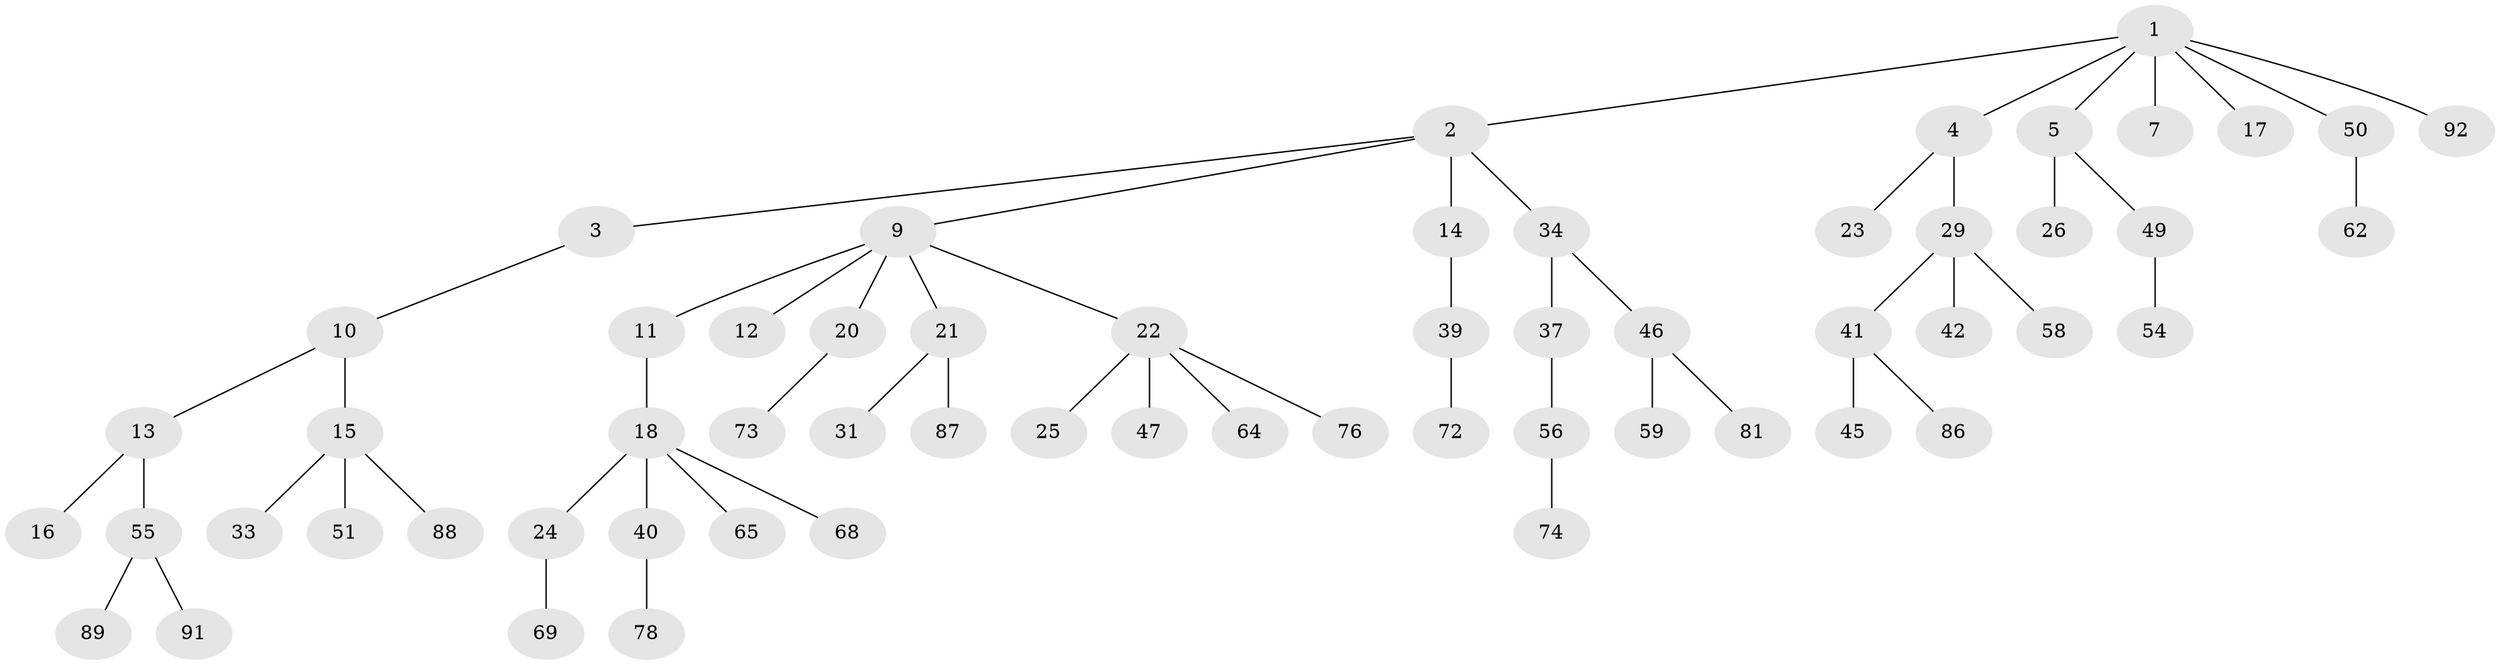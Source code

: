 // original degree distribution, {6: 0.021052631578947368, 5: 0.021052631578947368, 2: 0.25263157894736843, 3: 0.18947368421052632, 1: 0.47368421052631576, 7: 0.010526315789473684, 4: 0.031578947368421054}
// Generated by graph-tools (version 1.1) at 2025/42/03/06/25 10:42:05]
// undirected, 60 vertices, 59 edges
graph export_dot {
graph [start="1"]
  node [color=gray90,style=filled];
  1 [super="+27"];
  2 [super="+8"];
  3;
  4 [super="+6"];
  5;
  7;
  9 [super="+57"];
  10 [super="+85"];
  11 [super="+19"];
  12 [super="+95"];
  13 [super="+35"];
  14 [super="+28"];
  15 [super="+30"];
  16 [super="+53"];
  17 [super="+52"];
  18 [super="+60"];
  20 [super="+44"];
  21 [super="+38"];
  22 [super="+48"];
  23;
  24 [super="+93"];
  25;
  26 [super="+36"];
  29 [super="+84"];
  31 [super="+32"];
  33 [super="+66"];
  34 [super="+71"];
  37;
  39;
  40 [super="+90"];
  41 [super="+43"];
  42;
  45;
  46 [super="+70"];
  47;
  49 [super="+63"];
  50;
  51 [super="+77"];
  54 [super="+67"];
  55 [super="+79"];
  56 [super="+61"];
  58 [super="+80"];
  59;
  62 [super="+82"];
  64;
  65;
  68;
  69;
  72 [super="+75"];
  73 [super="+83"];
  74;
  76;
  78;
  81;
  86;
  87;
  88;
  89;
  91 [super="+94"];
  92;
  1 -- 2;
  1 -- 4;
  1 -- 5;
  1 -- 7;
  1 -- 17;
  1 -- 50;
  1 -- 92;
  2 -- 3;
  2 -- 9;
  2 -- 14;
  2 -- 34;
  3 -- 10;
  4 -- 23;
  4 -- 29;
  5 -- 26;
  5 -- 49;
  9 -- 11;
  9 -- 12;
  9 -- 20;
  9 -- 21;
  9 -- 22;
  10 -- 13;
  10 -- 15;
  11 -- 18;
  13 -- 16;
  13 -- 55;
  14 -- 39;
  15 -- 88;
  15 -- 33;
  15 -- 51;
  18 -- 24;
  18 -- 40;
  18 -- 65;
  18 -- 68;
  20 -- 73;
  21 -- 31;
  21 -- 87;
  22 -- 25;
  22 -- 47;
  22 -- 64;
  22 -- 76;
  24 -- 69;
  29 -- 41;
  29 -- 42;
  29 -- 58;
  34 -- 37;
  34 -- 46;
  37 -- 56;
  39 -- 72;
  40 -- 78;
  41 -- 86;
  41 -- 45;
  46 -- 59;
  46 -- 81;
  49 -- 54;
  50 -- 62;
  55 -- 89;
  55 -- 91;
  56 -- 74;
}
